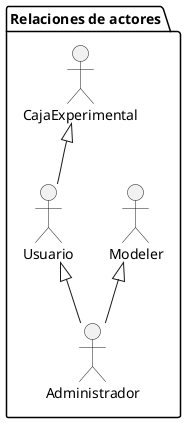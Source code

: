@startuml ActoresRelaciones
 package "Relaciones de actores"{
    'Creating Actors
    
    actor Usuario as Us
    actor Modeler as Mo
    actor Administrador as Ad
    actor CajaExperimental as Ca

    'Adding extensions
    Ca <|-- Us
    Us <|-- Ad
    Mo <|-- Ad

    'Crating use cases 


 }
@enduml